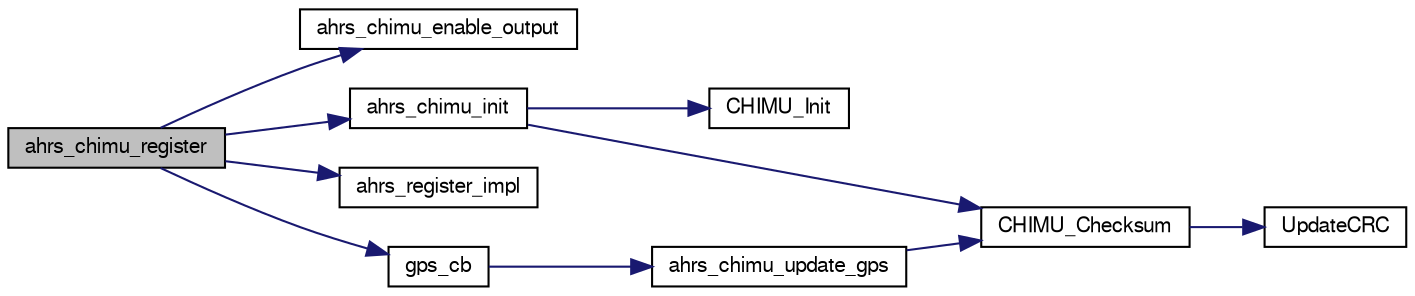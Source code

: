 digraph "ahrs_chimu_register"
{
  edge [fontname="FreeSans",fontsize="10",labelfontname="FreeSans",labelfontsize="10"];
  node [fontname="FreeSans",fontsize="10",shape=record];
  rankdir="LR";
  Node1 [label="ahrs_chimu_register",height=0.2,width=0.4,color="black", fillcolor="grey75", style="filled", fontcolor="black"];
  Node1 -> Node2 [color="midnightblue",fontsize="10",style="solid",fontname="FreeSans"];
  Node2 [label="ahrs_chimu_enable_output",height=0.2,width=0.4,color="black", fillcolor="white", style="filled",URL="$ahrs__chimu__spi_8c.html#ad6a0de567de0dd22d4f4e1f8a4dfcb9d"];
  Node1 -> Node3 [color="midnightblue",fontsize="10",style="solid",fontname="FreeSans"];
  Node3 [label="ahrs_chimu_init",height=0.2,width=0.4,color="black", fillcolor="white", style="filled",URL="$ahrs__chimu__spi_8c.html#a3a8e7287a633ce9302ef4bcf322f7ed6"];
  Node3 -> Node4 [color="midnightblue",fontsize="10",style="solid",fontname="FreeSans"];
  Node4 [label="CHIMU_Init",height=0.2,width=0.4,color="black", fillcolor="white", style="filled",URL="$imu__chimu_8c.html#a8f9d1eeb69a4253543b66c06e258086e"];
  Node3 -> Node5 [color="midnightblue",fontsize="10",style="solid",fontname="FreeSans"];
  Node5 [label="CHIMU_Checksum",height=0.2,width=0.4,color="black", fillcolor="white", style="filled",URL="$imu__chimu_8c.html#a70dfa9eb8b0dff840f01869418c7de61"];
  Node5 -> Node6 [color="midnightblue",fontsize="10",style="solid",fontname="FreeSans"];
  Node6 [label="UpdateCRC",height=0.2,width=0.4,color="black", fillcolor="white", style="filled",URL="$imu__chimu_8c.html#a2c788af1398c314b3985546d7177df54"];
  Node1 -> Node7 [color="midnightblue",fontsize="10",style="solid",fontname="FreeSans"];
  Node7 [label="ahrs_register_impl",height=0.2,width=0.4,color="black", fillcolor="white", style="filled",URL="$ahrs_8c.html#a3d1e9af59a49b4a13e84adbb37d0efec",tooltip="Register an AHRS implementation. "];
  Node1 -> Node8 [color="midnightblue",fontsize="10",style="solid",fontname="FreeSans"];
  Node8 [label="gps_cb",height=0.2,width=0.4,color="black", fillcolor="white", style="filled",URL="$ahrs__chimu__spi_8c.html#a1c1656ce80fe1f1ad49fea691164dbf8"];
  Node8 -> Node9 [color="midnightblue",fontsize="10",style="solid",fontname="FreeSans"];
  Node9 [label="ahrs_chimu_update_gps",height=0.2,width=0.4,color="black", fillcolor="white", style="filled",URL="$ahrs__chimu__spi_8c.html#a36fc629a6da1649b4590af49dbb38330"];
  Node9 -> Node5 [color="midnightblue",fontsize="10",style="solid",fontname="FreeSans"];
}
